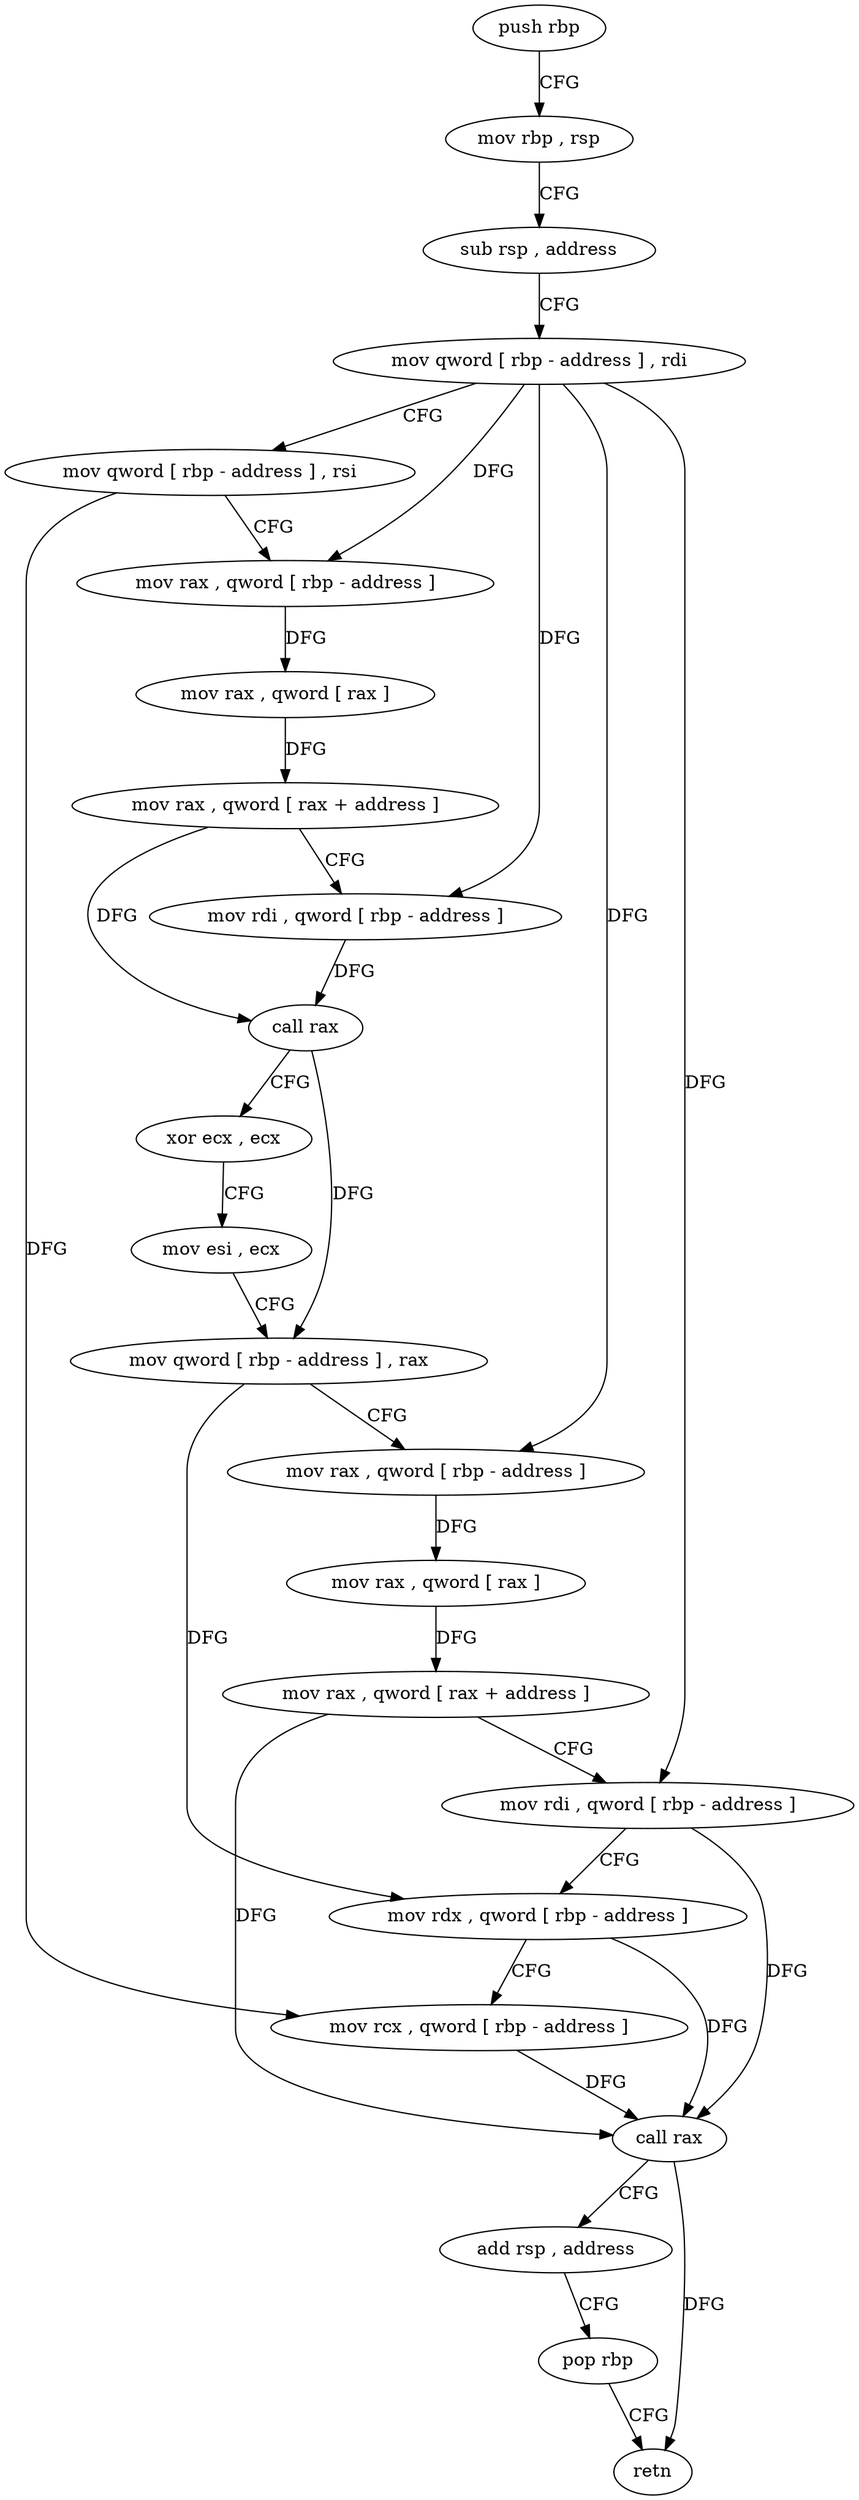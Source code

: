 digraph "func" {
"259728" [label = "push rbp" ]
"259729" [label = "mov rbp , rsp" ]
"259732" [label = "sub rsp , address" ]
"259736" [label = "mov qword [ rbp - address ] , rdi" ]
"259740" [label = "mov qword [ rbp - address ] , rsi" ]
"259744" [label = "mov rax , qword [ rbp - address ]" ]
"259748" [label = "mov rax , qword [ rax ]" ]
"259751" [label = "mov rax , qword [ rax + address ]" ]
"259755" [label = "mov rdi , qword [ rbp - address ]" ]
"259759" [label = "call rax" ]
"259761" [label = "xor ecx , ecx" ]
"259763" [label = "mov esi , ecx" ]
"259765" [label = "mov qword [ rbp - address ] , rax" ]
"259769" [label = "mov rax , qword [ rbp - address ]" ]
"259773" [label = "mov rax , qword [ rax ]" ]
"259776" [label = "mov rax , qword [ rax + address ]" ]
"259780" [label = "mov rdi , qword [ rbp - address ]" ]
"259784" [label = "mov rdx , qword [ rbp - address ]" ]
"259788" [label = "mov rcx , qword [ rbp - address ]" ]
"259792" [label = "call rax" ]
"259794" [label = "add rsp , address" ]
"259798" [label = "pop rbp" ]
"259799" [label = "retn" ]
"259728" -> "259729" [ label = "CFG" ]
"259729" -> "259732" [ label = "CFG" ]
"259732" -> "259736" [ label = "CFG" ]
"259736" -> "259740" [ label = "CFG" ]
"259736" -> "259744" [ label = "DFG" ]
"259736" -> "259755" [ label = "DFG" ]
"259736" -> "259769" [ label = "DFG" ]
"259736" -> "259780" [ label = "DFG" ]
"259740" -> "259744" [ label = "CFG" ]
"259740" -> "259788" [ label = "DFG" ]
"259744" -> "259748" [ label = "DFG" ]
"259748" -> "259751" [ label = "DFG" ]
"259751" -> "259755" [ label = "CFG" ]
"259751" -> "259759" [ label = "DFG" ]
"259755" -> "259759" [ label = "DFG" ]
"259759" -> "259761" [ label = "CFG" ]
"259759" -> "259765" [ label = "DFG" ]
"259761" -> "259763" [ label = "CFG" ]
"259763" -> "259765" [ label = "CFG" ]
"259765" -> "259769" [ label = "CFG" ]
"259765" -> "259784" [ label = "DFG" ]
"259769" -> "259773" [ label = "DFG" ]
"259773" -> "259776" [ label = "DFG" ]
"259776" -> "259780" [ label = "CFG" ]
"259776" -> "259792" [ label = "DFG" ]
"259780" -> "259784" [ label = "CFG" ]
"259780" -> "259792" [ label = "DFG" ]
"259784" -> "259788" [ label = "CFG" ]
"259784" -> "259792" [ label = "DFG" ]
"259788" -> "259792" [ label = "DFG" ]
"259792" -> "259794" [ label = "CFG" ]
"259792" -> "259799" [ label = "DFG" ]
"259794" -> "259798" [ label = "CFG" ]
"259798" -> "259799" [ label = "CFG" ]
}
